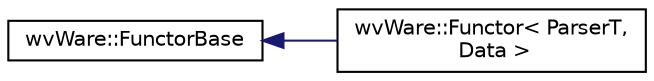 digraph "类继承关系图"
{
  edge [fontname="Helvetica",fontsize="10",labelfontname="Helvetica",labelfontsize="10"];
  node [fontname="Helvetica",fontsize="10",shape=record];
  rankdir="LR";
  Node0 [label="wvWare::FunctorBase",height=0.2,width=0.4,color="black", fillcolor="white", style="filled",URL="$classwv_ware_1_1_functor_base.html"];
  Node0 -> Node1 [dir="back",color="midnightblue",fontsize="10",style="solid",fontname="Helvetica"];
  Node1 [label="wvWare::Functor\< ParserT,\l Data \>",height=0.2,width=0.4,color="black", fillcolor="white", style="filled",URL="$classwv_ware_1_1_functor.html"];
}
